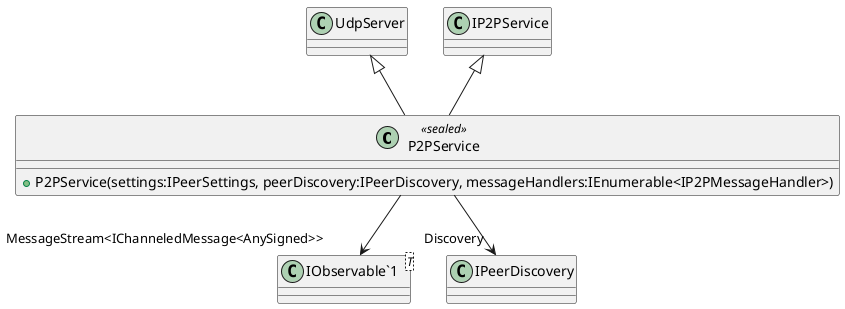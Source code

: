 @startuml
class P2PService <<sealed>> {
    + P2PService(settings:IPeerSettings, peerDiscovery:IPeerDiscovery, messageHandlers:IEnumerable<IP2PMessageHandler>)
}
class "IObservable`1"<T> {
}
UdpServer <|-- P2PService
IP2PService <|-- P2PService
P2PService --> "Discovery" IPeerDiscovery
P2PService --> "MessageStream<IChanneledMessage<AnySigned>>" "IObservable`1"
@enduml
